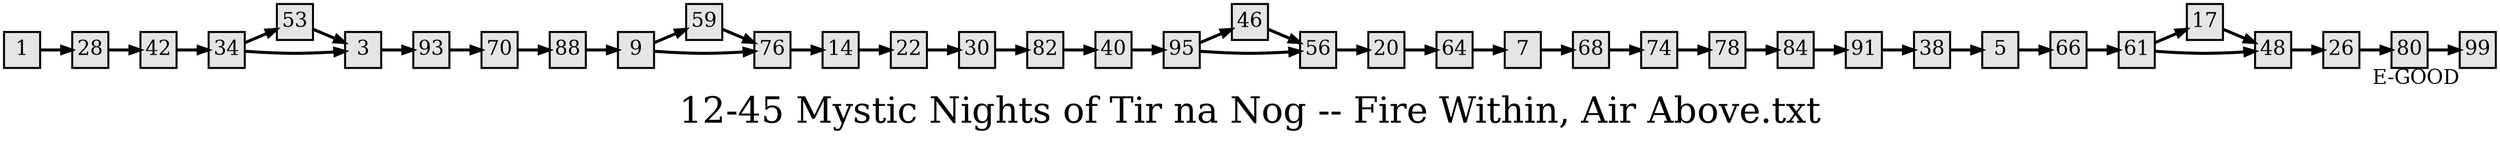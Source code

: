 digraph g{
  graph [ label="12-45 Mystic Nights of Tir na Nog -- Fire Within, Air Above.txt" rankdir=LR, ordering=out, fontsize=36, nodesep="0.35", ranksep="0.45"];
  node  [shape=rect, penwidth=2, fontsize=20, style=filled, fillcolor=grey90, margin="0,0", labelfloat=true, regular=true, fixedsize=true];
  edge  [labelfloat=true, penwidth=3, fontsize=12];

  1 -> 28;
  3 -> 93;
  5 -> 66;
  7 -> 68;
  9 -> 59;
  9 -> 76;
  14 -> 22;
  17 -> 48;
  20 -> 64;
  22 -> 30;
  26 -> 80;
  28 -> 42;
  30 -> 82;
  34 -> 53;
  34 -> 3;
  38 -> 5;
  40 -> 95;
  42 -> 34;
  46 -> 56;
  48 -> 26;
  53 -> 3;
  56 -> 20;
  59 -> 76;
  61 -> 17;
  61 -> 48;
  64 -> 7;
  66 -> 61;
  68 -> 74;
  70 -> 88;
  74 -> 78;
  76 -> 14;
  78 -> 84;
  80 -> 99;
  82 -> 40;
  84 -> 91;
  88 -> 9;
  91 -> 38;
  93 -> 70;
  95 -> 46;
  95 -> 56;
  99	[ xlabel="E-GOOD" ];
}

